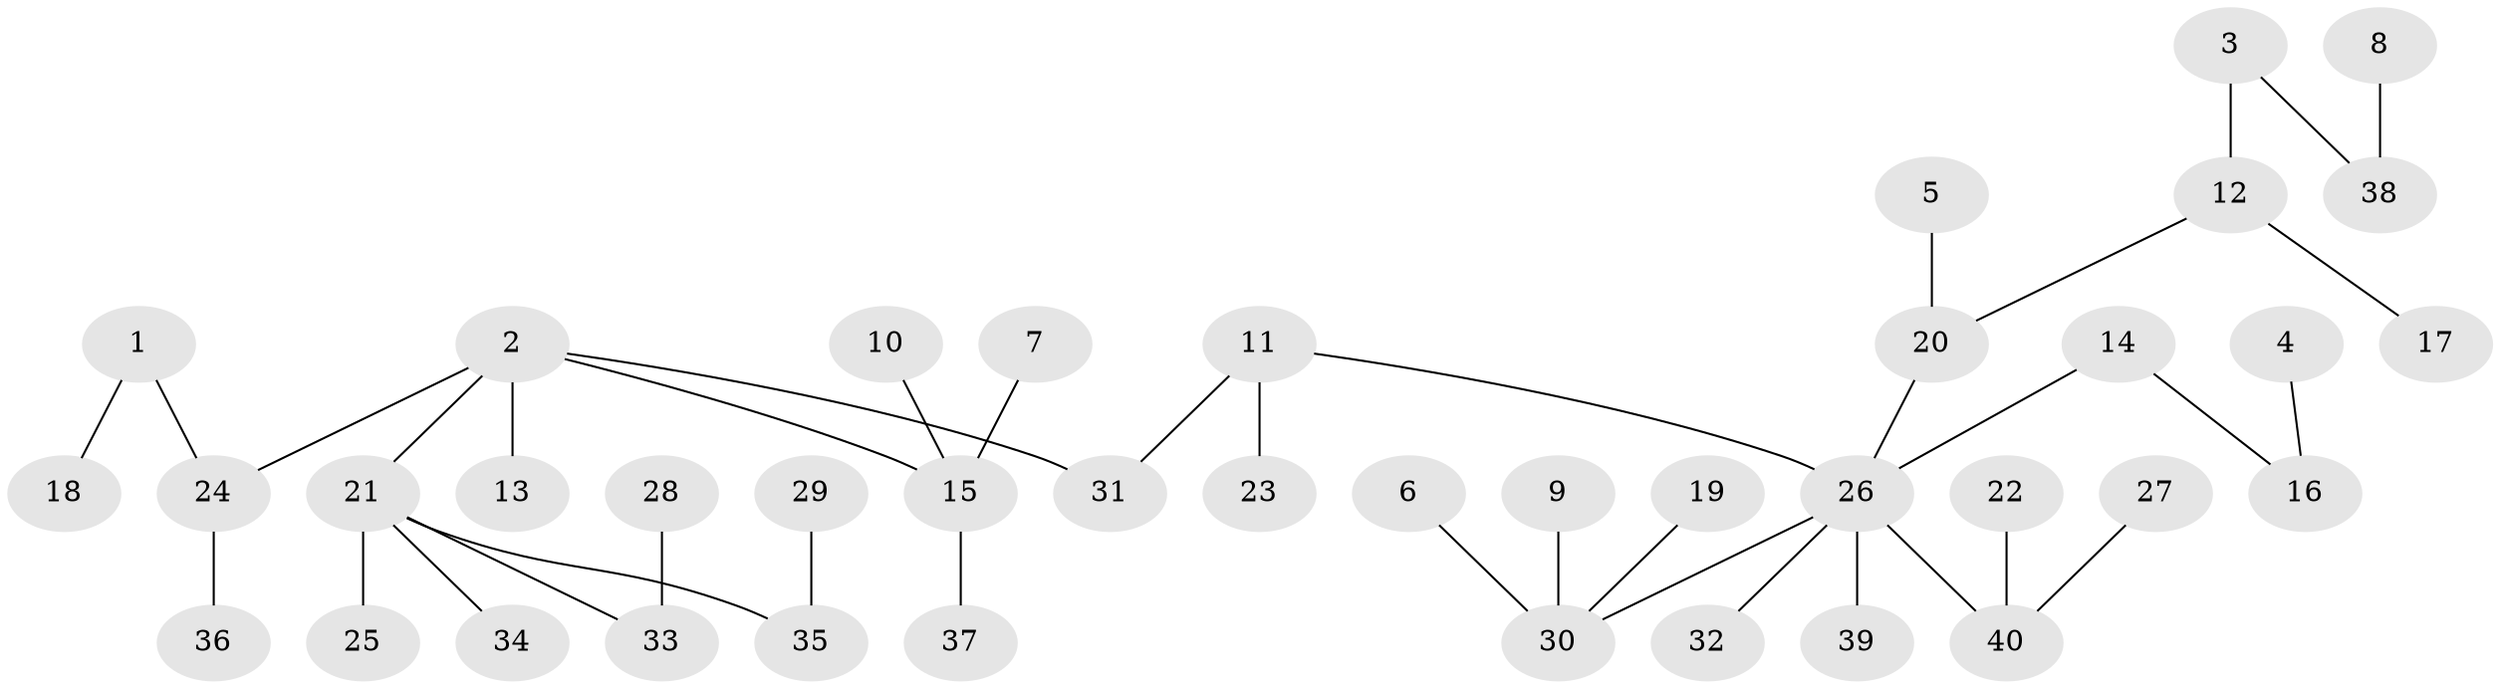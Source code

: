 // original degree distribution, {8: 0.007692307692307693, 6: 0.03076923076923077, 5: 0.023076923076923078, 3: 0.12307692307692308, 7: 0.007692307692307693, 4: 0.038461538461538464, 2: 0.27692307692307694, 1: 0.49230769230769234}
// Generated by graph-tools (version 1.1) at 2025/37/03/04/25 23:37:20]
// undirected, 40 vertices, 39 edges
graph export_dot {
  node [color=gray90,style=filled];
  1;
  2;
  3;
  4;
  5;
  6;
  7;
  8;
  9;
  10;
  11;
  12;
  13;
  14;
  15;
  16;
  17;
  18;
  19;
  20;
  21;
  22;
  23;
  24;
  25;
  26;
  27;
  28;
  29;
  30;
  31;
  32;
  33;
  34;
  35;
  36;
  37;
  38;
  39;
  40;
  1 -- 18 [weight=1.0];
  1 -- 24 [weight=1.0];
  2 -- 13 [weight=1.0];
  2 -- 15 [weight=1.0];
  2 -- 21 [weight=1.0];
  2 -- 24 [weight=1.0];
  2 -- 31 [weight=1.0];
  3 -- 12 [weight=1.0];
  3 -- 38 [weight=1.0];
  4 -- 16 [weight=1.0];
  5 -- 20 [weight=1.0];
  6 -- 30 [weight=1.0];
  7 -- 15 [weight=1.0];
  8 -- 38 [weight=1.0];
  9 -- 30 [weight=1.0];
  10 -- 15 [weight=1.0];
  11 -- 23 [weight=1.0];
  11 -- 26 [weight=1.0];
  11 -- 31 [weight=1.0];
  12 -- 17 [weight=1.0];
  12 -- 20 [weight=1.0];
  14 -- 16 [weight=1.0];
  14 -- 26 [weight=1.0];
  15 -- 37 [weight=1.0];
  19 -- 30 [weight=1.0];
  20 -- 26 [weight=1.0];
  21 -- 25 [weight=1.0];
  21 -- 33 [weight=1.0];
  21 -- 34 [weight=1.0];
  21 -- 35 [weight=1.0];
  22 -- 40 [weight=1.0];
  24 -- 36 [weight=1.0];
  26 -- 30 [weight=1.0];
  26 -- 32 [weight=1.0];
  26 -- 39 [weight=1.0];
  26 -- 40 [weight=1.0];
  27 -- 40 [weight=1.0];
  28 -- 33 [weight=1.0];
  29 -- 35 [weight=1.0];
}
